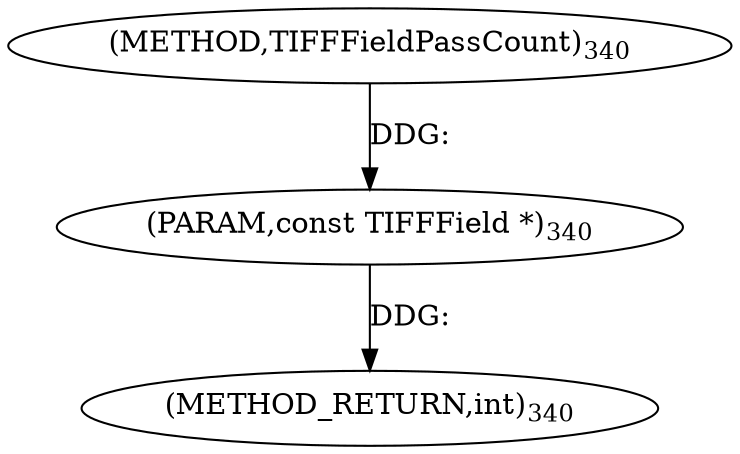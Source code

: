 digraph "TIFFFieldPassCount" {  
"8447" [label = <(METHOD,TIFFFieldPassCount)<SUB>340</SUB>> ]
"8449" [label = <(METHOD_RETURN,int)<SUB>340</SUB>> ]
"8448" [label = <(PARAM,const TIFFField *)<SUB>340</SUB>> ]
  "8448" -> "8449"  [ label = "DDG: "] 
  "8447" -> "8448"  [ label = "DDG: "] 
}
